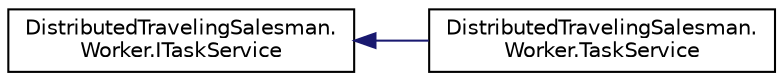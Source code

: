 digraph "Graphical Class Hierarchy"
{
 // INTERACTIVE_SVG=YES
 // LATEX_PDF_SIZE
  edge [fontname="Helvetica",fontsize="10",labelfontname="Helvetica",labelfontsize="10"];
  node [fontname="Helvetica",fontsize="10",shape=record];
  rankdir="LR";
  Node0 [label="DistributedTravelingSalesman.\lWorker.ITaskService",height=0.2,width=0.4,color="black", fillcolor="white", style="filled",URL="$interface_distributed_traveling_salesman_1_1_worker_1_1_i_task_service.html",tooltip=" "];
  Node0 -> Node1 [dir="back",color="midnightblue",fontsize="10",style="solid",fontname="Helvetica"];
  Node1 [label="DistributedTravelingSalesman.\lWorker.TaskService",height=0.2,width=0.4,color="black", fillcolor="white", style="filled",URL="$class_distributed_traveling_salesman_1_1_worker_1_1_task_service.html",tooltip=" "];
}
